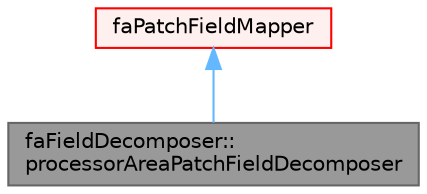 digraph "faFieldDecomposer::processorAreaPatchFieldDecomposer"
{
 // LATEX_PDF_SIZE
  bgcolor="transparent";
  edge [fontname=Helvetica,fontsize=10,labelfontname=Helvetica,labelfontsize=10];
  node [fontname=Helvetica,fontsize=10,shape=box,height=0.2,width=0.4];
  Node1 [id="Node000001",label="faFieldDecomposer::\lprocessorAreaPatchFieldDecomposer",height=0.2,width=0.4,color="gray40", fillcolor="grey60", style="filled", fontcolor="black",tooltip=" "];
  Node2 -> Node1 [id="edge1_Node000001_Node000002",dir="back",color="steelblue1",style="solid",tooltip=" "];
  Node2 [id="Node000002",label="faPatchFieldMapper",height=0.2,width=0.4,color="red", fillcolor="#FFF0F0", style="filled",URL="$classFoam_1_1faPatchFieldMapper.html",tooltip="A FieldMapper for finite-area patch fields."];
}
